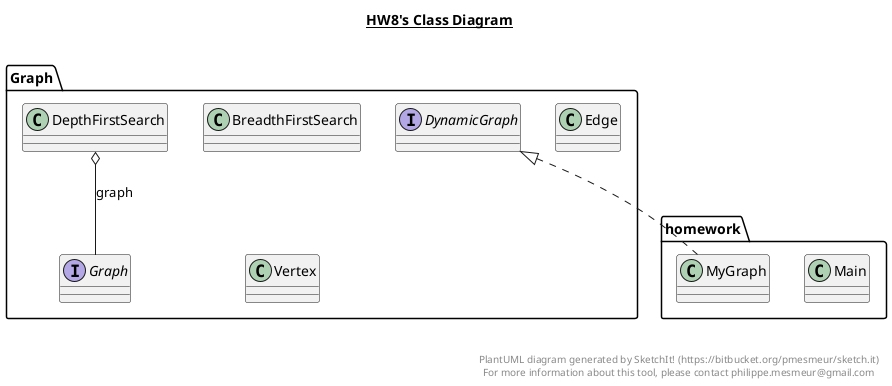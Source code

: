@startuml

title __HW8's Class Diagram__\n

  namespace Graph {
    class Graph.BreadthFirstSearch {
    }
  }
  

  namespace Graph {
    class Graph.DepthFirstSearch {
    }
  }
  

  namespace Graph {
    interface Graph.DynamicGraph {
    }
  }
  

  namespace Graph {
    class Graph.Edge {
    }
  }
  

  namespace Graph {
    interface Graph.Graph {
    }
  }
  

  namespace Graph {
    class Graph.Vertex {
    }
  }
  

  namespace homework {
    class homework.Main {
    }
  }
  

  namespace homework {
    class homework.MyGraph {
    }
  }
  

  Graph.DepthFirstSearch o-- Graph.Graph : graph
  homework.MyGraph .up.|> Graph.DynamicGraph


right footer


PlantUML diagram generated by SketchIt! (https://bitbucket.org/pmesmeur/sketch.it)
For more information about this tool, please contact philippe.mesmeur@gmail.com
endfooter

@enduml
